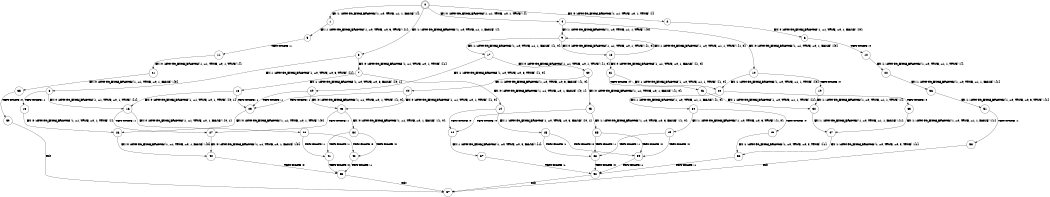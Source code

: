 digraph BCG {
size = "7, 10.5";
center = TRUE;
node [shape = circle];
0 [peripheries = 2];
0 -> 1 [label = "EX !1 !ATOMIC_EXCH_BRANCH (1, +0, TRUE, +1, 1, FALSE) !{}"];
0 -> 2 [label = "EX !0 !ATOMIC_EXCH_BRANCH (1, +1, TRUE, +0, 1, TRUE) !{}"];
0 -> 3 [label = "EX !1 !ATOMIC_EXCH_BRANCH (1, +0, TRUE, +1, 1, FALSE) !{}"];
0 -> 4 [label = "EX !0 !ATOMIC_EXCH_BRANCH (1, +1, TRUE, +0, 1, TRUE) !{}"];
1 -> 5 [label = "EX !1 !ATOMIC_EXCH_BRANCH (1, +0, TRUE, +0, 3, TRUE) !{1}"];
2 -> 6 [label = "EX !0 !ATOMIC_EXCH_BRANCH (1, +1, TRUE, +0, 1, FALSE) !{0}"];
3 -> 7 [label = "EX !0 !ATOMIC_EXCH_BRANCH (1, +1, TRUE, +0, 1, TRUE) !{1}"];
3 -> 8 [label = "EX !1 !ATOMIC_EXCH_BRANCH (1, +0, TRUE, +0, 3, TRUE) !{1}"];
4 -> 9 [label = "EX !1 !ATOMIC_EXCH_BRANCH (1, +0, TRUE, +1, 1, TRUE) !{0}"];
4 -> 10 [label = "EX !0 !ATOMIC_EXCH_BRANCH (1, +1, TRUE, +0, 1, FALSE) !{0}"];
5 -> 11 [label = "TERMINATE !1"];
6 -> 12 [label = "TERMINATE !0"];
7 -> 13 [label = "EX !1 !ATOMIC_EXCH_BRANCH (1, +0, TRUE, +0, 3, FALSE) !{0, 1}"];
7 -> 14 [label = "EX !0 !ATOMIC_EXCH_BRANCH (1, +1, TRUE, +0, 1, FALSE) !{0, 1}"];
8 -> 15 [label = "TERMINATE !1"];
8 -> 16 [label = "EX !0 !ATOMIC_EXCH_BRANCH (1, +1, TRUE, +0, 1, TRUE) !{1}"];
9 -> 17 [label = "EX !1 !ATOMIC_EXCH_BRANCH (1, +0, TRUE, +1, 1, FALSE) !{1, 0}"];
9 -> 18 [label = "EX !0 !ATOMIC_EXCH_BRANCH (1, +1, TRUE, +0, 1, TRUE) !{1, 0}"];
10 -> 19 [label = "TERMINATE !0"];
10 -> 20 [label = "EX !1 !ATOMIC_EXCH_BRANCH (1, +0, TRUE, +1, 1, TRUE) !{0}"];
11 -> 21 [label = "EX !0 !ATOMIC_EXCH_BRANCH (1, +1, TRUE, +0, 1, TRUE) !{}"];
12 -> 22 [label = "EX !1 !ATOMIC_EXCH_BRANCH (1, +0, TRUE, +1, 1, TRUE) !{}"];
13 -> 23 [label = "TERMINATE !1"];
13 -> 16 [label = "EX !0 !ATOMIC_EXCH_BRANCH (1, +1, TRUE, +0, 1, TRUE) !{0, 1}"];
14 -> 24 [label = "TERMINATE !0"];
14 -> 25 [label = "EX !1 !ATOMIC_EXCH_BRANCH (1, +0, TRUE, +0, 3, FALSE) !{0, 1}"];
15 -> 26 [label = "EX !0 !ATOMIC_EXCH_BRANCH (1, +1, TRUE, +0, 1, TRUE) !{}"];
16 -> 27 [label = "TERMINATE !1"];
16 -> 28 [label = "EX !0 !ATOMIC_EXCH_BRANCH (1, +1, TRUE, +0, 1, FALSE) !{0, 1}"];
17 -> 29 [label = "EX !1 !ATOMIC_EXCH_BRANCH (1, +0, TRUE, +0, 3, TRUE) !{1, 0}"];
17 -> 30 [label = "EX !0 !ATOMIC_EXCH_BRANCH (1, +1, TRUE, +0, 1, TRUE) !{1, 0}"];
18 -> 9 [label = "EX !1 !ATOMIC_EXCH_BRANCH (1, +0, TRUE, +1, 1, TRUE) !{1, 0}"];
18 -> 31 [label = "EX !0 !ATOMIC_EXCH_BRANCH (1, +1, TRUE, +0, 1, FALSE) !{1, 0}"];
19 -> 32 [label = "EX !1 !ATOMIC_EXCH_BRANCH (1, +0, TRUE, +1, 1, TRUE) !{}"];
20 -> 33 [label = "TERMINATE !0"];
20 -> 34 [label = "EX !1 !ATOMIC_EXCH_BRANCH (1, +0, TRUE, +1, 1, FALSE) !{1, 0}"];
21 -> 35 [label = "EX !0 !ATOMIC_EXCH_BRANCH (1, +1, TRUE, +0, 1, FALSE) !{0}"];
22 -> 36 [label = "EX !1 !ATOMIC_EXCH_BRANCH (1, +0, TRUE, +1, 1, FALSE) !{1}"];
23 -> 26 [label = "EX !0 !ATOMIC_EXCH_BRANCH (1, +1, TRUE, +0, 1, TRUE) !{0}"];
24 -> 37 [label = "EX !1 !ATOMIC_EXCH_BRANCH (1, +0, TRUE, +0, 3, FALSE) !{1}"];
25 -> 38 [label = "TERMINATE !1"];
25 -> 39 [label = "TERMINATE !0"];
26 -> 40 [label = "EX !0 !ATOMIC_EXCH_BRANCH (1, +1, TRUE, +0, 1, FALSE) !{0}"];
27 -> 40 [label = "EX !0 !ATOMIC_EXCH_BRANCH (1, +1, TRUE, +0, 1, FALSE) !{0}"];
28 -> 41 [label = "TERMINATE !1"];
28 -> 42 [label = "TERMINATE !0"];
29 -> 23 [label = "TERMINATE !1"];
29 -> 43 [label = "EX !0 !ATOMIC_EXCH_BRANCH (1, +1, TRUE, +0, 1, TRUE) !{1, 0}"];
30 -> 44 [label = "EX !1 !ATOMIC_EXCH_BRANCH (1, +0, TRUE, +0, 3, FALSE) !{1, 0}"];
30 -> 45 [label = "EX !0 !ATOMIC_EXCH_BRANCH (1, +1, TRUE, +0, 1, FALSE) !{1, 0}"];
31 -> 46 [label = "TERMINATE !0"];
31 -> 20 [label = "EX !1 !ATOMIC_EXCH_BRANCH (1, +0, TRUE, +1, 1, TRUE) !{1, 0}"];
32 -> 47 [label = "EX !1 !ATOMIC_EXCH_BRANCH (1, +0, TRUE, +1, 1, FALSE) !{1}"];
33 -> 47 [label = "EX !1 !ATOMIC_EXCH_BRANCH (1, +0, TRUE, +1, 1, FALSE) !{1}"];
34 -> 48 [label = "TERMINATE !0"];
34 -> 49 [label = "EX !1 !ATOMIC_EXCH_BRANCH (1, +0, TRUE, +0, 3, TRUE) !{1, 0}"];
35 -> 50 [label = "TERMINATE !0"];
36 -> 51 [label = "EX !1 !ATOMIC_EXCH_BRANCH (1, +0, TRUE, +0, 3, TRUE) !{1}"];
37 -> 52 [label = "TERMINATE !1"];
38 -> 52 [label = "TERMINATE !0"];
39 -> 52 [label = "TERMINATE !1"];
40 -> 53 [label = "TERMINATE !0"];
41 -> 53 [label = "TERMINATE !0"];
42 -> 53 [label = "TERMINATE !1"];
43 -> 27 [label = "TERMINATE !1"];
43 -> 54 [label = "EX !0 !ATOMIC_EXCH_BRANCH (1, +1, TRUE, +0, 1, FALSE) !{1, 0}"];
44 -> 23 [label = "TERMINATE !1"];
44 -> 43 [label = "EX !0 !ATOMIC_EXCH_BRANCH (1, +1, TRUE, +0, 1, TRUE) !{1, 0}"];
45 -> 24 [label = "TERMINATE !0"];
45 -> 55 [label = "EX !1 !ATOMIC_EXCH_BRANCH (1, +0, TRUE, +0, 3, FALSE) !{1, 0}"];
46 -> 32 [label = "EX !1 !ATOMIC_EXCH_BRANCH (1, +0, TRUE, +1, 1, TRUE) !{1}"];
47 -> 56 [label = "EX !1 !ATOMIC_EXCH_BRANCH (1, +0, TRUE, +0, 3, TRUE) !{1}"];
48 -> 56 [label = "EX !1 !ATOMIC_EXCH_BRANCH (1, +0, TRUE, +0, 3, TRUE) !{1}"];
49 -> 38 [label = "TERMINATE !1"];
49 -> 39 [label = "TERMINATE !0"];
50 -> 57 [label = "exit"];
51 -> 58 [label = "TERMINATE !1"];
52 -> 57 [label = "exit"];
53 -> 57 [label = "exit"];
54 -> 41 [label = "TERMINATE !1"];
54 -> 42 [label = "TERMINATE !0"];
55 -> 38 [label = "TERMINATE !1"];
55 -> 39 [label = "TERMINATE !0"];
56 -> 52 [label = "TERMINATE !1"];
58 -> 57 [label = "exit"];
}
